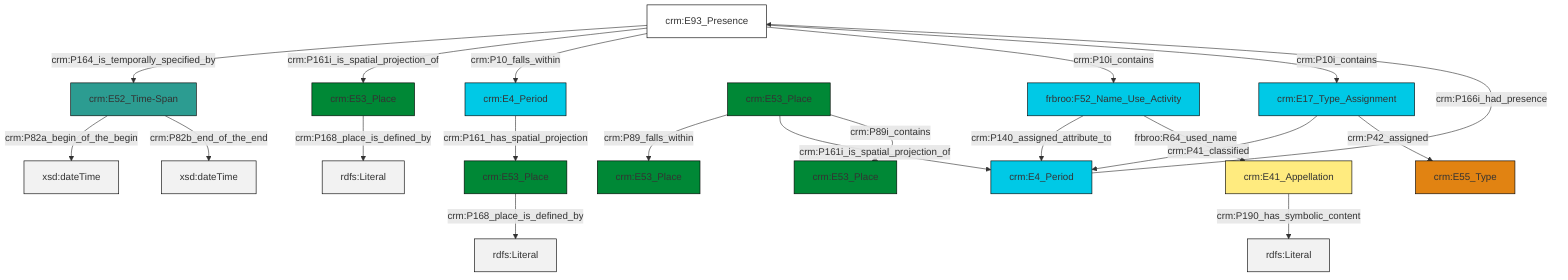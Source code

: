 graph TD
classDef Literal fill:#f2f2f2,stroke:#000000;
classDef CRM_Entity fill:#FFFFFF,stroke:#000000;
classDef Temporal_Entity fill:#00C9E6, stroke:#000000;
classDef Type fill:#E18312, stroke:#000000;
classDef Time-Span fill:#2C9C91, stroke:#000000;
classDef Appellation fill:#FFEB7F, stroke:#000000;
classDef Place fill:#008836, stroke:#000000;
classDef Persistent_Item fill:#B266B2, stroke:#000000;
classDef Conceptual_Object fill:#FFD700, stroke:#000000;
classDef Physical_Thing fill:#D2B48C, stroke:#000000;
classDef Actor fill:#f58aad, stroke:#000000;
classDef PC_Classes fill:#4ce600, stroke:#000000;
classDef Multi fill:#cccccc,stroke:#000000;

2["crm:E93_Presence"]:::CRM_Entity -->|crm:P164_is_temporally_specified_by| 3["crm:E52_Time-Span"]:::Time-Span
3["crm:E52_Time-Span"]:::Time-Span -->|crm:P82a_begin_of_the_begin| 4[xsd:dateTime]:::Literal
7["crm:E53_Place"]:::Place -->|crm:P168_place_is_defined_by| 8[rdfs:Literal]:::Literal
5["frbroo:F52_Name_Use_Activity"]:::Temporal_Entity -->|crm:P140_assigned_attribute_to| 13["crm:E4_Period"]:::Temporal_Entity
9["crm:E53_Place"]:::Place -->|crm:P89_falls_within| 11["crm:E53_Place"]:::Place
3["crm:E52_Time-Span"]:::Time-Span -->|crm:P82b_end_of_the_end| 16[xsd:dateTime]:::Literal
21["crm:E4_Period"]:::Temporal_Entity -->|crm:P161_has_spatial_projection| 0["crm:E53_Place"]:::Place
22["crm:E41_Appellation"]:::Appellation -->|crm:P190_has_symbolic_content| 23[rdfs:Literal]:::Literal
2["crm:E93_Presence"]:::CRM_Entity -->|crm:P161i_is_spatial_projection_of| 7["crm:E53_Place"]:::Place
5["frbroo:F52_Name_Use_Activity"]:::Temporal_Entity -->|frbroo:R64_used_name| 22["crm:E41_Appellation"]:::Appellation
24["crm:E17_Type_Assignment"]:::Temporal_Entity -->|crm:P41_classified| 13["crm:E4_Period"]:::Temporal_Entity
2["crm:E93_Presence"]:::CRM_Entity -->|crm:P10_falls_within| 21["crm:E4_Period"]:::Temporal_Entity
24["crm:E17_Type_Assignment"]:::Temporal_Entity -->|crm:P42_assigned| 17["crm:E55_Type"]:::Type
0["crm:E53_Place"]:::Place -->|crm:P168_place_is_defined_by| 26[rdfs:Literal]:::Literal
9["crm:E53_Place"]:::Place -->|crm:P161i_is_spatial_projection_of| 13["crm:E4_Period"]:::Temporal_Entity
9["crm:E53_Place"]:::Place -->|crm:P89i_contains| 27["crm:E53_Place"]:::Place
2["crm:E93_Presence"]:::CRM_Entity -->|crm:P10i_contains| 5["frbroo:F52_Name_Use_Activity"]:::Temporal_Entity
2["crm:E93_Presence"]:::CRM_Entity -->|crm:P10i_contains| 24["crm:E17_Type_Assignment"]:::Temporal_Entity
13["crm:E4_Period"]:::Temporal_Entity -->|crm:P166i_had_presence| 2["crm:E93_Presence"]:::CRM_Entity